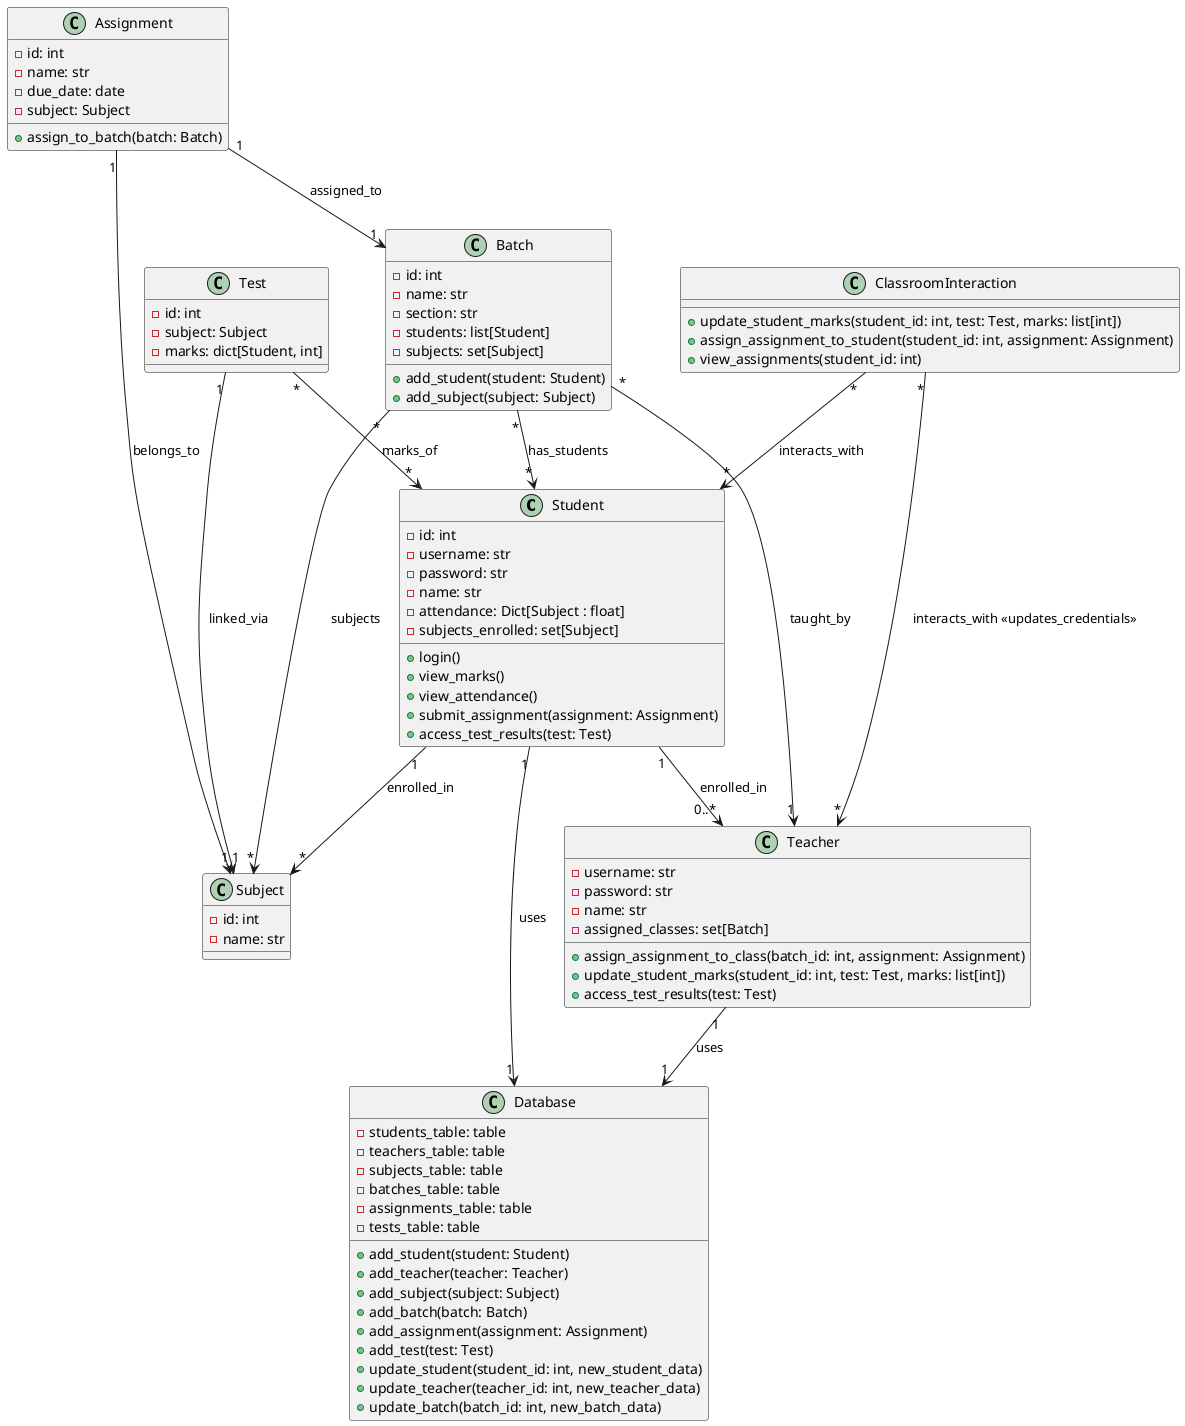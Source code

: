 @startuml
class Student {
    - id: int
    - username: str
    - password: str
    - name: str
    - attendance: Dict[Subject : float]
    - subjects_enrolled: set[Subject]
    + login()
    + view_marks()
    + view_attendance()
    + submit_assignment(assignment: Assignment)
    + access_test_results(test: Test)
}

class Teacher {
    - username: str
    - password: str
    - name: str
    - assigned_classes: set[Batch]
    + assign_assignment_to_class(batch_id: int, assignment: Assignment)
    + update_student_marks(student_id: int, test: Test, marks: list[int])
    + access_test_results(test: Test)
}

class Subject {
    - id: int
    - name: str
}

class Batch {
    - id: int
    - name: str
    - section: str
    - students: list[Student]
    - subjects: set[Subject]
    + add_student(student: Student)
    + add_subject(subject: Subject)
}

class Assignment {
    - id: int
    - name: str
    - due_date: date
    - subject: Subject
    + assign_to_batch(batch: Batch)
}

class Test {
    - id: int
    - subject: Subject
    - marks: dict[Student, int]
}

class ClassroomInteraction {
    + update_student_marks(student_id: int, test: Test, marks: list[int])
    + assign_assignment_to_student(student_id: int, assignment: Assignment)
    + view_assignments(student_id: int)
}

class Database {
    - students_table: table
    - teachers_table: table
    - subjects_table: table
    - batches_table: table
    - assignments_table: table
    - tests_table: table
    + add_student(student: Student)
    + add_teacher(teacher: Teacher)
    + add_subject(subject: Subject)
    + add_batch(batch: Batch)
    + add_assignment(assignment: Assignment)
    + add_test(test: Test)
    + update_student(student_id: int, new_student_data)
    + update_teacher(teacher_id: int, new_teacher_data)
    + update_batch(batch_id: int, new_batch_data)
}

Student "1" --> "0..*" Teacher : enrolled_in
Student "1" --> "1" Database : uses
Teacher "1" --> "1" Database : uses
Student "1" --> "*" Subject : enrolled_in
Batch "*" --> "1" Teacher : taught_by
Batch "*" --> "*" Student : has_students
Batch "*" --> "*" Subject : subjects
Assignment "1" --> "1" Subject : belongs_to
Assignment "1" --> "1" Batch : assigned_to
Test "1" --> "1" Subject : linked_via
Test "*" --> "*" Student : marks_of
ClassroomInteraction "*" --> "*" Teacher : interacts_with <<updates_credentials>>
ClassroomInteraction "*" --> "*" Student : interacts_with
@enduml